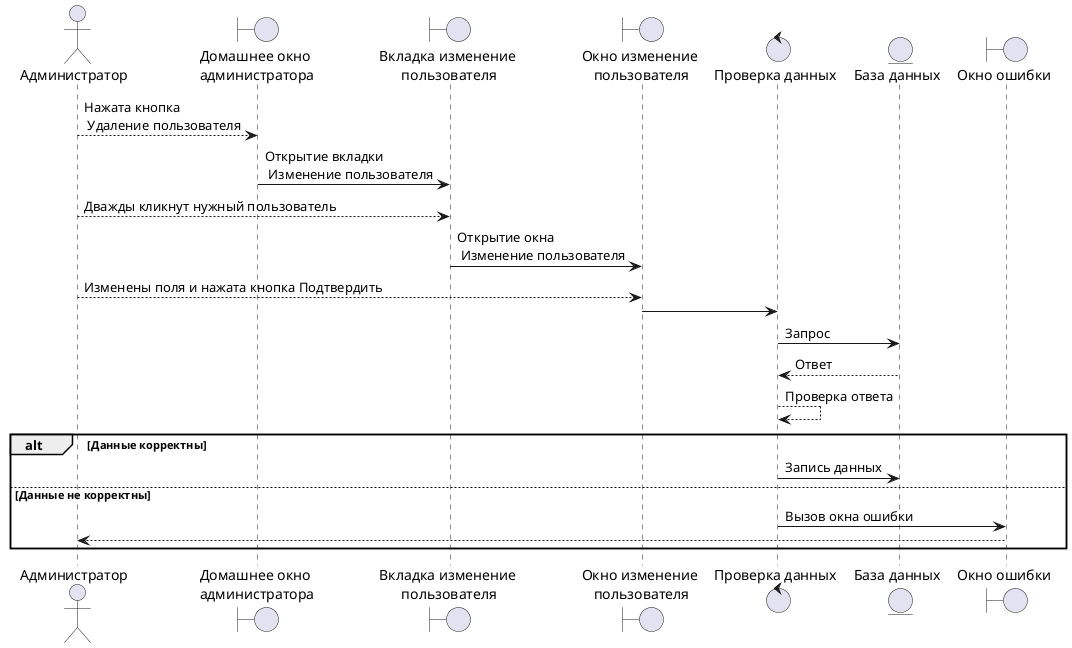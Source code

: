 @startuml PoYdaleniePolzovatelya.wsd

actor "Администратор" as pl

boundary "Домашнее окно\n администратора" as bo

boundary "Вкладка изменение\n пользователя" as bo1

boundary "Окно изменение\n пользователя" as bo2

control "Проверка данных" as co2

entity "База данных" as en

boundary "Окно ошибки" as err

pl --> bo: Нажата кнопка\n Удаление пользователя

bo -> bo1: Открытие вкладки\n Изменение пользователя

pl --> bo1 : Дважды кликнут нужный пользователь

bo1 -> bo2 : Открытие окна\n Изменение пользователя

pl --> bo2: Изменены поля и нажата кнопка Подтвердить

bo2 -> co2

co2 -> en : Запрос

en --> co2 : Ответ

co2 --> co2 : Проверка ответа

alt Данные корректны

co2 -> en : Запись данных

else Данные не корректны

co2 -> err : Вызов окна ошибки

err --> pl

end

@enduml